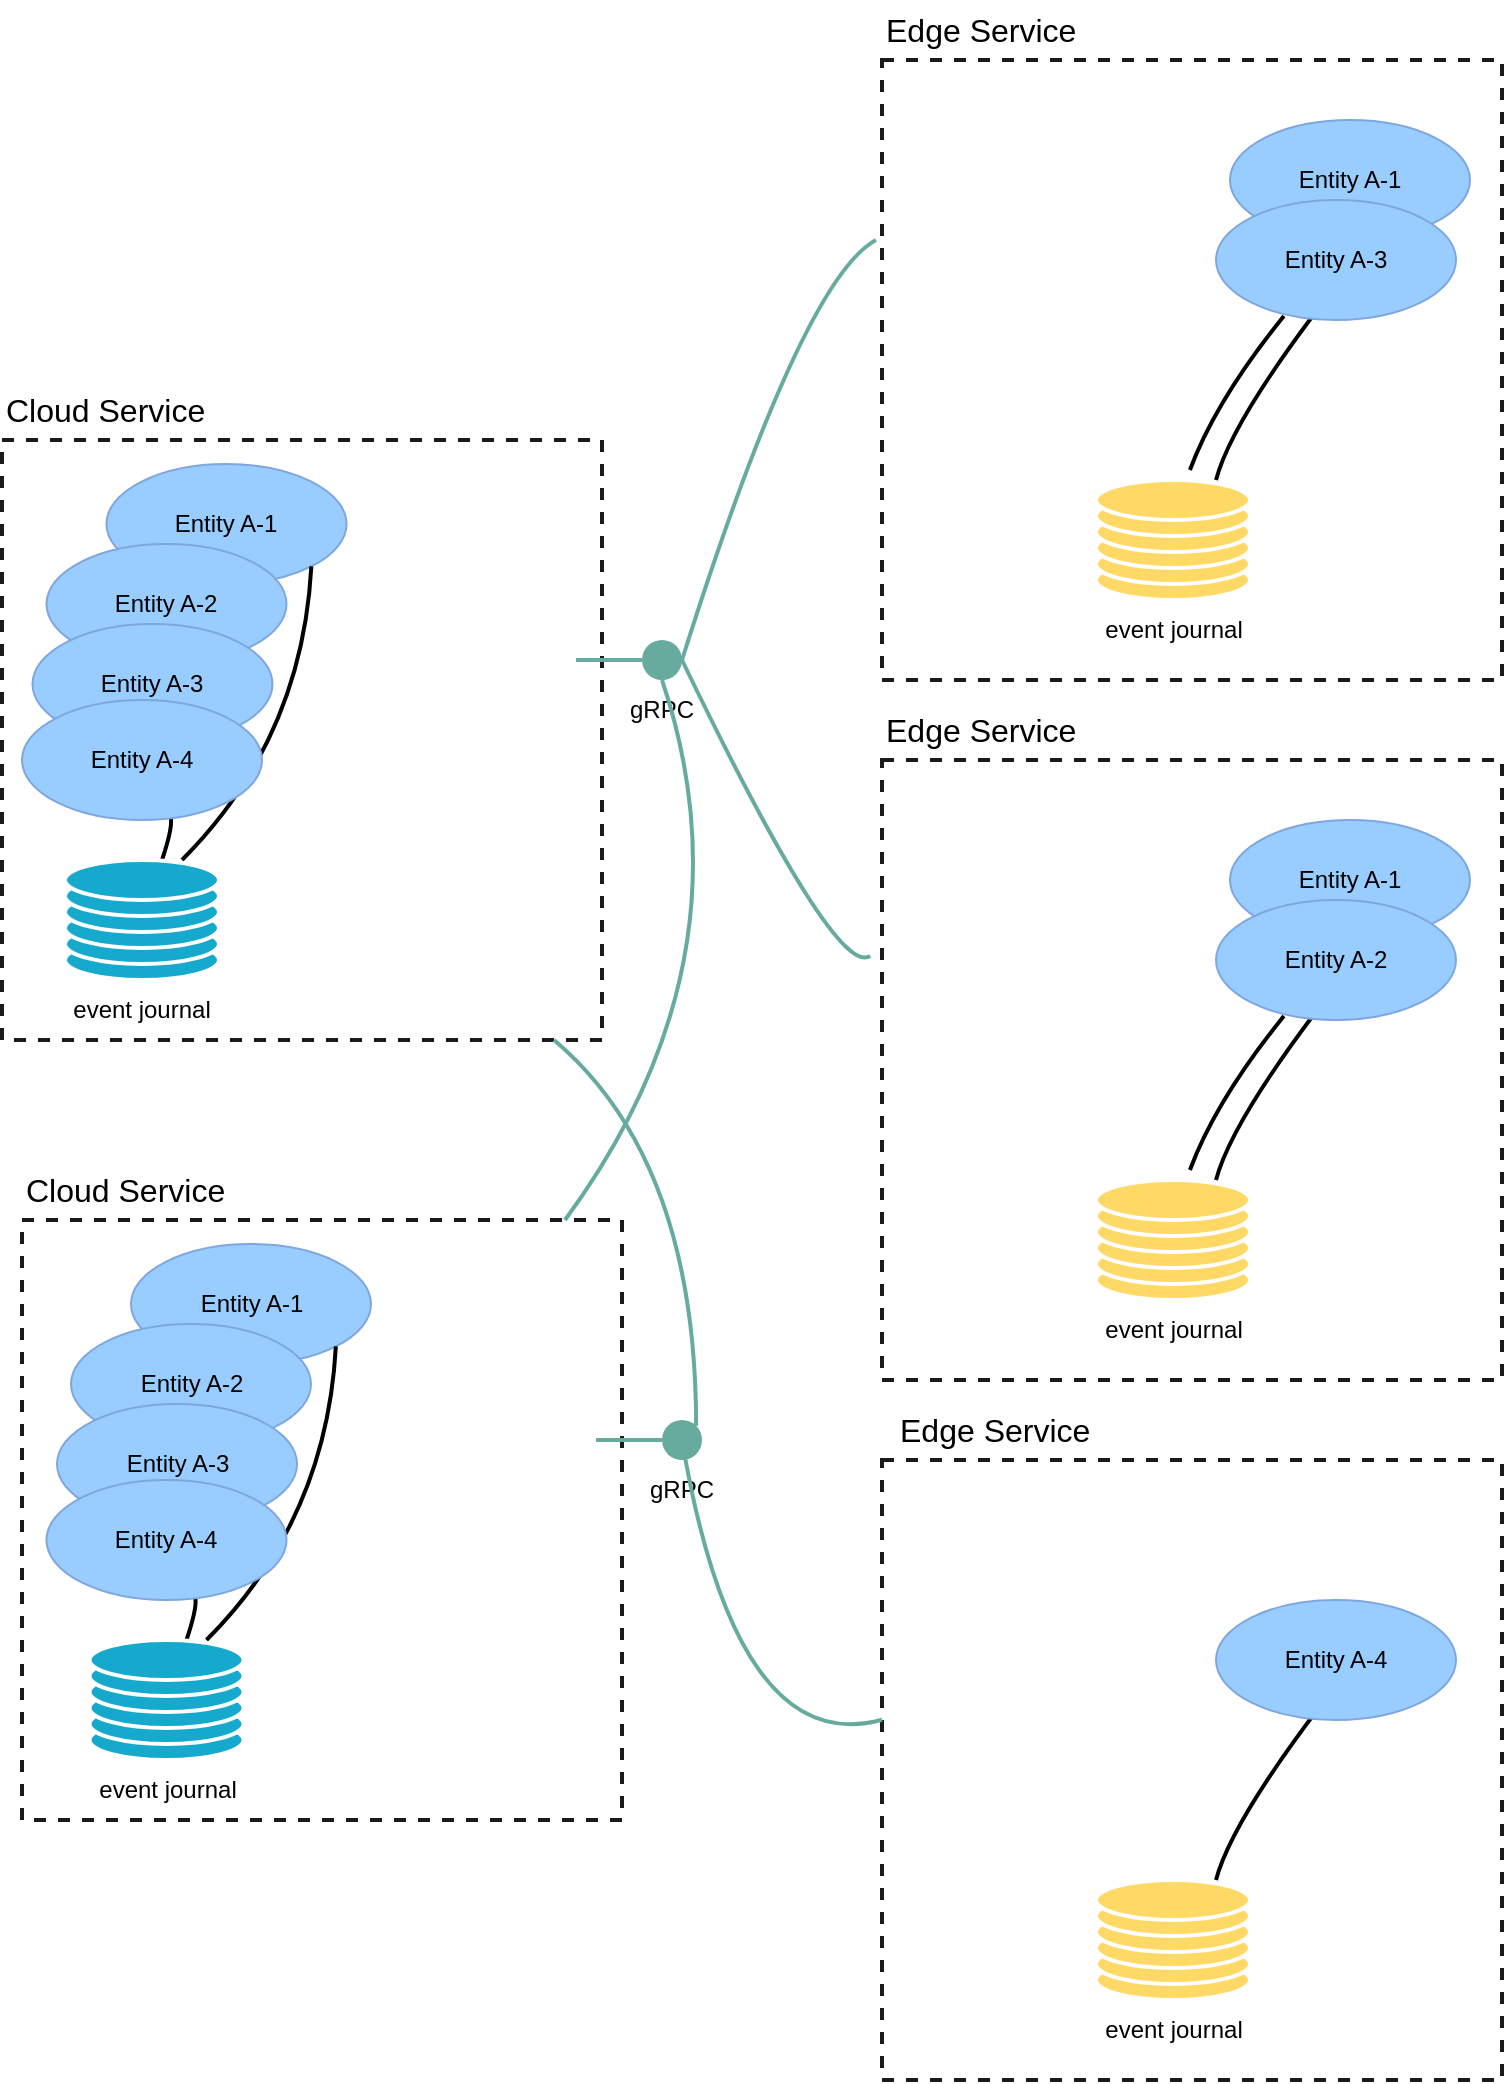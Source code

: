 <mxfile version="22.1.5" type="device">
  <diagram name="Page-1" id="AsP60JgBl1jaJY_T1ypP">
    <mxGraphModel dx="2023" dy="1417" grid="1" gridSize="10" guides="1" tooltips="1" connect="1" arrows="1" fold="1" page="1" pageScale="1" pageWidth="827" pageHeight="1169" math="0" shadow="0">
      <root>
        <mxCell id="0" />
        <mxCell id="1" parent="0" />
        <mxCell id="DaUAQk77W2UglqPzfx4F-63" value="Entity A-1" style="ellipse;whiteSpace=wrap;html=1;fillColor=#99CCFF;strokeColor=#7EA6E0;fontColor=#000000;" vertex="1" parent="1">
          <mxGeometry x="70" y="260" width="120" height="60" as="geometry" />
        </mxCell>
        <mxCell id="lgUJ_rjVDbTUjNWEhDuI-1" value="" style="whiteSpace=wrap;html=1;aspect=fixed;fillColor=#FFFFFF;strokeColor=#1A1A1A;dashed=1;strokeWidth=2;" parent="1" vertex="1">
          <mxGeometry x="453" y="50" width="310" height="310" as="geometry" />
        </mxCell>
        <mxCell id="lgUJ_rjVDbTUjNWEhDuI-2" value="" style="whiteSpace=wrap;html=1;aspect=fixed;fillColor=#FFFFFF;strokeColor=#1A1A1A;dashed=1;strokeWidth=2;" parent="1" vertex="1">
          <mxGeometry x="13" y="240" width="300" height="300" as="geometry" />
        </mxCell>
        <mxCell id="lgUJ_rjVDbTUjNWEhDuI-4" value="Entity A-1" style="ellipse;whiteSpace=wrap;html=1;fillColor=#99CCFF;strokeColor=#7EA6E0;fontColor=#000000;" parent="1" vertex="1">
          <mxGeometry x="65.25" y="252" width="120" height="60" as="geometry" />
        </mxCell>
        <mxCell id="lgUJ_rjVDbTUjNWEhDuI-5" value="Entity A-2" style="ellipse;whiteSpace=wrap;html=1;fillColor=#99CCFF;strokeColor=#7EA6E0;fontColor=#000000;" parent="1" vertex="1">
          <mxGeometry x="35.25" y="292" width="120" height="60" as="geometry" />
        </mxCell>
        <mxCell id="lgUJ_rjVDbTUjNWEhDuI-6" value="" style="endArrow=none;html=1;exitX=0.567;exitY=0.983;exitDx=0;exitDy=0;exitPerimeter=0;entryX=0.5;entryY=0;entryDx=0;entryDy=0;entryPerimeter=0;strokeWidth=2;endFill=0;jumpStyle=none;strokeColor=default;curved=1;" parent="1" source="DaUAQk77W2UglqPzfx4F-64" edge="1">
          <mxGeometry width="50" height="50" relative="1" as="geometry">
            <mxPoint x="333" y="560" as="sourcePoint" />
            <mxPoint x="93" y="450" as="targetPoint" />
            <Array as="points">
              <mxPoint x="103" y="420" />
            </Array>
          </mxGeometry>
        </mxCell>
        <mxCell id="lgUJ_rjVDbTUjNWEhDuI-7" value="" style="endArrow=none;html=1;exitX=1;exitY=1;exitDx=0;exitDy=0;strokeWidth=2;endFill=0;curved=1;" parent="1" source="lgUJ_rjVDbTUjNWEhDuI-4" edge="1">
          <mxGeometry width="50" height="50" relative="1" as="geometry">
            <mxPoint x="101" y="389" as="sourcePoint" />
            <mxPoint x="103" y="450" as="targetPoint" />
            <Array as="points">
              <mxPoint x="163" y="390" />
            </Array>
          </mxGeometry>
        </mxCell>
        <mxCell id="lgUJ_rjVDbTUjNWEhDuI-11" value="" style="endArrow=none;html=1;rounded=0;strokeWidth=2;endFill=0;entryX=0;entryY=0.5;entryDx=0;entryDy=0;exitX=1;exitY=0.5;exitDx=0;exitDy=0;fillColor=#f0a30a;strokeColor=#67AB9F;" parent="1" target="lgUJ_rjVDbTUjNWEhDuI-12" edge="1">
          <mxGeometry width="50" height="50" relative="1" as="geometry">
            <mxPoint x="300" y="350" as="sourcePoint" />
            <mxPoint x="333" y="299.51" as="targetPoint" />
          </mxGeometry>
        </mxCell>
        <mxCell id="lgUJ_rjVDbTUjNWEhDuI-12" value="" style="ellipse;whiteSpace=wrap;html=1;aspect=fixed;fillColor=#67AB9F;strokeColor=none;" parent="1" vertex="1">
          <mxGeometry x="333" y="340" width="20" height="20" as="geometry" />
        </mxCell>
        <mxCell id="lgUJ_rjVDbTUjNWEhDuI-13" value="gRPC" style="text;html=1;strokeColor=none;fillColor=none;align=center;verticalAlign=middle;whiteSpace=wrap;rounded=0;" parent="1" vertex="1">
          <mxGeometry x="313" y="360" width="60" height="30" as="geometry" />
        </mxCell>
        <mxCell id="lgUJ_rjVDbTUjNWEhDuI-14" value="" style="endArrow=none;html=1;exitX=1;exitY=0.5;exitDx=0;exitDy=0;strokeWidth=2;curved=1;strokeColor=#67AB9F;fillColor=#f0a30a;" parent="1" source="lgUJ_rjVDbTUjNWEhDuI-12" edge="1">
          <mxGeometry width="50" height="50" relative="1" as="geometry">
            <mxPoint x="393" y="840" as="sourcePoint" />
            <mxPoint x="450" y="140" as="targetPoint" />
            <Array as="points">
              <mxPoint x="413" y="160" />
            </Array>
          </mxGeometry>
        </mxCell>
        <mxCell id="lgUJ_rjVDbTUjNWEhDuI-15" value="Entity A-3" style="ellipse;whiteSpace=wrap;html=1;fillColor=#99CCFF;strokeColor=#7EA6E0;fontColor=#000000;" parent="1" vertex="1">
          <mxGeometry x="28.25" y="332" width="120" height="60" as="geometry" />
        </mxCell>
        <mxCell id="lgUJ_rjVDbTUjNWEhDuI-17" value="Cloud Service" style="text;html=1;strokeColor=none;fillColor=none;align=left;verticalAlign=middle;whiteSpace=wrap;rounded=0;fontSize=16;" parent="1" vertex="1">
          <mxGeometry x="13" y="210" width="140" height="30" as="geometry" />
        </mxCell>
        <mxCell id="lgUJ_rjVDbTUjNWEhDuI-18" value="Edge Service" style="text;html=1;strokeColor=none;fillColor=none;align=left;verticalAlign=middle;whiteSpace=wrap;rounded=0;fontSize=16;" parent="1" vertex="1">
          <mxGeometry x="453" y="20" width="140" height="30" as="geometry" />
        </mxCell>
        <mxCell id="lgUJ_rjVDbTUjNWEhDuI-19" value="" style="group" parent="1" vertex="1" connectable="0">
          <mxGeometry x="44.5" y="450" width="77" height="60" as="geometry" />
        </mxCell>
        <mxCell id="lgUJ_rjVDbTUjNWEhDuI-20" value="" style="ellipse;whiteSpace=wrap;html=1;fillColor=#15a9ce;strokeColor=#FFFFFF;strokeWidth=2;" parent="lgUJ_rjVDbTUjNWEhDuI-19" vertex="1">
          <mxGeometry y="40" width="77" height="20" as="geometry" />
        </mxCell>
        <mxCell id="lgUJ_rjVDbTUjNWEhDuI-21" value="" style="ellipse;whiteSpace=wrap;html=1;fillColor=#15a9ce;strokeColor=#FFFFFF;strokeWidth=2;" parent="lgUJ_rjVDbTUjNWEhDuI-19" vertex="1">
          <mxGeometry y="32" width="77" height="20" as="geometry" />
        </mxCell>
        <mxCell id="lgUJ_rjVDbTUjNWEhDuI-22" value="" style="ellipse;whiteSpace=wrap;html=1;fillColor=#15a9ce;strokeColor=#FFFFFF;strokeWidth=2;" parent="lgUJ_rjVDbTUjNWEhDuI-19" vertex="1">
          <mxGeometry y="24" width="77" height="20" as="geometry" />
        </mxCell>
        <mxCell id="lgUJ_rjVDbTUjNWEhDuI-23" value="" style="ellipse;whiteSpace=wrap;html=1;fillColor=#15a9ce;strokeColor=#FFFFFF;strokeWidth=2;" parent="lgUJ_rjVDbTUjNWEhDuI-19" vertex="1">
          <mxGeometry y="16" width="77" height="20" as="geometry" />
        </mxCell>
        <mxCell id="lgUJ_rjVDbTUjNWEhDuI-24" value="" style="ellipse;whiteSpace=wrap;html=1;fillColor=#15a9ce;strokeColor=#FFFFFF;strokeWidth=2;" parent="lgUJ_rjVDbTUjNWEhDuI-19" vertex="1">
          <mxGeometry y="8" width="77" height="20" as="geometry" />
        </mxCell>
        <mxCell id="lgUJ_rjVDbTUjNWEhDuI-25" value="" style="ellipse;whiteSpace=wrap;html=1;fillColor=#15a9ce;strokeColor=#FFFFFF;strokeWidth=2;" parent="lgUJ_rjVDbTUjNWEhDuI-19" vertex="1">
          <mxGeometry width="77" height="20" as="geometry" />
        </mxCell>
        <mxCell id="lgUJ_rjVDbTUjNWEhDuI-26" value="event journal" style="text;html=1;strokeColor=none;fillColor=none;align=center;verticalAlign=middle;whiteSpace=wrap;rounded=0;" parent="1" vertex="1">
          <mxGeometry x="35.25" y="510" width="95.5" height="30" as="geometry" />
        </mxCell>
        <mxCell id="lgUJ_rjVDbTUjNWEhDuI-27" value="event journal" style="text;html=1;strokeColor=none;fillColor=none;align=center;verticalAlign=middle;whiteSpace=wrap;rounded=0;" parent="1" vertex="1">
          <mxGeometry x="550.75" y="320" width="95.5" height="30" as="geometry" />
        </mxCell>
        <mxCell id="lgUJ_rjVDbTUjNWEhDuI-28" value="" style="group" parent="1" vertex="1" connectable="0">
          <mxGeometry x="560" y="260" width="77" height="60" as="geometry" />
        </mxCell>
        <mxCell id="lgUJ_rjVDbTUjNWEhDuI-29" value="" style="ellipse;whiteSpace=wrap;html=1;fillColor=#FFD966;strokeColor=#FFFFFF;strokeWidth=2;" parent="lgUJ_rjVDbTUjNWEhDuI-28" vertex="1">
          <mxGeometry y="40" width="77" height="20" as="geometry" />
        </mxCell>
        <mxCell id="lgUJ_rjVDbTUjNWEhDuI-30" value="" style="ellipse;whiteSpace=wrap;html=1;fillColor=#FFD966;strokeColor=#FFFFFF;strokeWidth=2;" parent="lgUJ_rjVDbTUjNWEhDuI-28" vertex="1">
          <mxGeometry y="32" width="77" height="20" as="geometry" />
        </mxCell>
        <mxCell id="lgUJ_rjVDbTUjNWEhDuI-31" value="" style="ellipse;whiteSpace=wrap;html=1;fillColor=#FFD966;strokeColor=#FFFFFF;strokeWidth=2;" parent="lgUJ_rjVDbTUjNWEhDuI-28" vertex="1">
          <mxGeometry y="24" width="77" height="20" as="geometry" />
        </mxCell>
        <mxCell id="lgUJ_rjVDbTUjNWEhDuI-32" value="" style="ellipse;whiteSpace=wrap;html=1;fillColor=#FFD966;strokeColor=#FFFFFF;strokeWidth=2;container=0;" parent="lgUJ_rjVDbTUjNWEhDuI-28" vertex="1">
          <mxGeometry y="16" width="77" height="20" as="geometry" />
        </mxCell>
        <mxCell id="lgUJ_rjVDbTUjNWEhDuI-33" value="" style="ellipse;whiteSpace=wrap;html=1;fillColor=#FFD966;strokeColor=#FFFFFF;strokeWidth=2;" parent="lgUJ_rjVDbTUjNWEhDuI-28" vertex="1">
          <mxGeometry y="8" width="77" height="20" as="geometry" />
        </mxCell>
        <mxCell id="lgUJ_rjVDbTUjNWEhDuI-34" value="" style="ellipse;whiteSpace=wrap;html=1;fillColor=#FFD966;strokeColor=#FFFFFF;strokeWidth=2;" parent="lgUJ_rjVDbTUjNWEhDuI-28" vertex="1">
          <mxGeometry width="77" height="20" as="geometry" />
        </mxCell>
        <mxCell id="lgUJ_rjVDbTUjNWEhDuI-42" value="" style="endArrow=none;html=1;exitX=0.408;exitY=0.967;exitDx=0;exitDy=0;strokeWidth=2;endFill=0;curved=1;strokeColor=default;exitPerimeter=0;entryX=0.61;entryY=-0.25;entryDx=0;entryDy=0;entryPerimeter=0;" parent="1" target="lgUJ_rjVDbTUjNWEhDuI-34" edge="1">
          <mxGeometry width="50" height="50" relative="1" as="geometry">
            <mxPoint x="653.96" y="178.02" as="sourcePoint" />
            <mxPoint x="600" y="280" as="targetPoint" />
            <Array as="points">
              <mxPoint x="620" y="220" />
            </Array>
          </mxGeometry>
        </mxCell>
        <mxCell id="lgUJ_rjVDbTUjNWEhDuI-43" value="" style="endArrow=none;html=1;exitX=1;exitY=0;exitDx=0;exitDy=0;strokeWidth=2;endFill=0;curved=1;strokeColor=default;" parent="1" edge="1">
          <mxGeometry width="50" height="50" relative="1" as="geometry">
            <mxPoint x="707.426" y="128.787" as="sourcePoint" />
            <mxPoint x="620" y="260" as="targetPoint" />
            <Array as="points">
              <mxPoint x="630" y="222" />
            </Array>
          </mxGeometry>
        </mxCell>
        <mxCell id="lgUJ_rjVDbTUjNWEhDuI-44" value="Entity A-1" style="ellipse;whiteSpace=wrap;html=1;fillColor=#99CCFF;strokeColor=#7EA6E0;fontColor=#000000;" parent="1" vertex="1">
          <mxGeometry x="627" y="80" width="120" height="60" as="geometry" />
        </mxCell>
        <mxCell id="lgUJ_rjVDbTUjNWEhDuI-45" value="Entity A-3" style="ellipse;whiteSpace=wrap;html=1;fillColor=#99CCFF;strokeColor=#7EA6E0;fontColor=#000000;" parent="1" vertex="1">
          <mxGeometry x="620" y="120" width="120" height="60" as="geometry" />
        </mxCell>
        <mxCell id="lgUJ_rjVDbTUjNWEhDuI-47" value="" style="whiteSpace=wrap;html=1;aspect=fixed;fillColor=#FFFFFF;strokeColor=#1A1A1A;dashed=1;strokeWidth=2;" parent="1" vertex="1">
          <mxGeometry x="453" y="400" width="310" height="310" as="geometry" />
        </mxCell>
        <mxCell id="lgUJ_rjVDbTUjNWEhDuI-49" value="Edge Service" style="text;html=1;strokeColor=none;fillColor=none;align=left;verticalAlign=middle;whiteSpace=wrap;rounded=0;fontSize=16;" parent="1" vertex="1">
          <mxGeometry x="453" y="370" width="140" height="30" as="geometry" />
        </mxCell>
        <mxCell id="lgUJ_rjVDbTUjNWEhDuI-50" value="event journal" style="text;html=1;strokeColor=none;fillColor=none;align=center;verticalAlign=middle;whiteSpace=wrap;rounded=0;" parent="1" vertex="1">
          <mxGeometry x="550.75" y="670" width="95.5" height="30" as="geometry" />
        </mxCell>
        <mxCell id="lgUJ_rjVDbTUjNWEhDuI-51" value="" style="group" parent="1" vertex="1" connectable="0">
          <mxGeometry x="560" y="610" width="77" height="60" as="geometry" />
        </mxCell>
        <mxCell id="lgUJ_rjVDbTUjNWEhDuI-52" value="" style="ellipse;whiteSpace=wrap;html=1;fillColor=#FFD966;strokeColor=#FFFFFF;strokeWidth=2;" parent="lgUJ_rjVDbTUjNWEhDuI-51" vertex="1">
          <mxGeometry y="40" width="77" height="20" as="geometry" />
        </mxCell>
        <mxCell id="lgUJ_rjVDbTUjNWEhDuI-53" value="" style="ellipse;whiteSpace=wrap;html=1;fillColor=#FFD966;strokeColor=#FFFFFF;strokeWidth=2;" parent="lgUJ_rjVDbTUjNWEhDuI-51" vertex="1">
          <mxGeometry y="32" width="77" height="20" as="geometry" />
        </mxCell>
        <mxCell id="lgUJ_rjVDbTUjNWEhDuI-54" value="" style="ellipse;whiteSpace=wrap;html=1;fillColor=#FFD966;strokeColor=#FFFFFF;strokeWidth=2;" parent="lgUJ_rjVDbTUjNWEhDuI-51" vertex="1">
          <mxGeometry y="24" width="77" height="20" as="geometry" />
        </mxCell>
        <mxCell id="lgUJ_rjVDbTUjNWEhDuI-55" value="" style="ellipse;whiteSpace=wrap;html=1;fillColor=#FFD966;strokeColor=#FFFFFF;strokeWidth=2;container=0;" parent="lgUJ_rjVDbTUjNWEhDuI-51" vertex="1">
          <mxGeometry y="16" width="77" height="20" as="geometry" />
        </mxCell>
        <mxCell id="lgUJ_rjVDbTUjNWEhDuI-56" value="" style="ellipse;whiteSpace=wrap;html=1;fillColor=#FFD966;strokeColor=#FFFFFF;strokeWidth=2;" parent="lgUJ_rjVDbTUjNWEhDuI-51" vertex="1">
          <mxGeometry y="8" width="77" height="20" as="geometry" />
        </mxCell>
        <mxCell id="lgUJ_rjVDbTUjNWEhDuI-57" value="" style="ellipse;whiteSpace=wrap;html=1;fillColor=#FFD966;strokeColor=#FFFFFF;strokeWidth=2;" parent="lgUJ_rjVDbTUjNWEhDuI-51" vertex="1">
          <mxGeometry width="77" height="20" as="geometry" />
        </mxCell>
        <mxCell id="lgUJ_rjVDbTUjNWEhDuI-60" value="" style="endArrow=none;html=1;exitX=0.408;exitY=0.967;exitDx=0;exitDy=0;strokeWidth=2;endFill=0;curved=1;strokeColor=default;exitPerimeter=0;entryX=0.61;entryY=-0.25;entryDx=0;entryDy=0;entryPerimeter=0;" parent="1" target="lgUJ_rjVDbTUjNWEhDuI-57" edge="1">
          <mxGeometry width="50" height="50" relative="1" as="geometry">
            <mxPoint x="653.96" y="528.02" as="sourcePoint" />
            <mxPoint x="600" y="630" as="targetPoint" />
            <Array as="points">
              <mxPoint x="620" y="570" />
            </Array>
          </mxGeometry>
        </mxCell>
        <mxCell id="lgUJ_rjVDbTUjNWEhDuI-61" value="" style="endArrow=none;html=1;exitX=1;exitY=0;exitDx=0;exitDy=0;strokeWidth=2;endFill=0;curved=1;strokeColor=default;" parent="1" edge="1">
          <mxGeometry width="50" height="50" relative="1" as="geometry">
            <mxPoint x="707.426" y="478.787" as="sourcePoint" />
            <mxPoint x="620" y="610" as="targetPoint" />
            <Array as="points">
              <mxPoint x="630" y="572" />
            </Array>
          </mxGeometry>
        </mxCell>
        <mxCell id="lgUJ_rjVDbTUjNWEhDuI-62" value="Entity A-1" style="ellipse;whiteSpace=wrap;html=1;fillColor=#99CCFF;strokeColor=#7EA6E0;fontColor=#000000;" parent="1" vertex="1">
          <mxGeometry x="627" y="430" width="120" height="60" as="geometry" />
        </mxCell>
        <mxCell id="lgUJ_rjVDbTUjNWEhDuI-63" value="Entity A-2" style="ellipse;whiteSpace=wrap;html=1;fillColor=#99CCFF;strokeColor=#7EA6E0;fontColor=#000000;" parent="1" vertex="1">
          <mxGeometry x="620" y="470" width="120" height="60" as="geometry" />
        </mxCell>
        <mxCell id="lgUJ_rjVDbTUjNWEhDuI-65" value="" style="endArrow=none;html=1;entryX=-0.019;entryY=0.316;entryDx=0;entryDy=0;exitX=1;exitY=0.5;exitDx=0;exitDy=0;strokeWidth=2;curved=1;strokeColor=#67AB9F;fillColor=#f0a30a;entryPerimeter=0;" parent="1" source="lgUJ_rjVDbTUjNWEhDuI-12" target="lgUJ_rjVDbTUjNWEhDuI-47" edge="1">
          <mxGeometry width="50" height="50" relative="1" as="geometry">
            <mxPoint x="360" y="457" as="sourcePoint" />
            <mxPoint x="487" y="505" as="targetPoint" />
            <Array as="points">
              <mxPoint x="430" y="510" />
            </Array>
          </mxGeometry>
        </mxCell>
        <mxCell id="DaUAQk77W2UglqPzfx4F-1" value="" style="whiteSpace=wrap;html=1;aspect=fixed;fillColor=#FFFFFF;strokeColor=#1A1A1A;dashed=1;strokeWidth=2;" vertex="1" parent="1">
          <mxGeometry x="453" y="750" width="310" height="310" as="geometry" />
        </mxCell>
        <mxCell id="DaUAQk77W2UglqPzfx4F-2" value="Edge Service" style="text;html=1;strokeColor=none;fillColor=none;align=left;verticalAlign=middle;whiteSpace=wrap;rounded=0;fontSize=16;" vertex="1" parent="1">
          <mxGeometry x="460" y="720" width="140" height="30" as="geometry" />
        </mxCell>
        <mxCell id="DaUAQk77W2UglqPzfx4F-3" value="event journal" style="text;html=1;strokeColor=none;fillColor=none;align=center;verticalAlign=middle;whiteSpace=wrap;rounded=0;" vertex="1" parent="1">
          <mxGeometry x="550.75" y="1020" width="95.5" height="30" as="geometry" />
        </mxCell>
        <mxCell id="DaUAQk77W2UglqPzfx4F-4" value="" style="group" vertex="1" connectable="0" parent="1">
          <mxGeometry x="560" y="960" width="77" height="60" as="geometry" />
        </mxCell>
        <mxCell id="DaUAQk77W2UglqPzfx4F-5" value="" style="ellipse;whiteSpace=wrap;html=1;fillColor=#FFD966;strokeColor=#FFFFFF;strokeWidth=2;" vertex="1" parent="DaUAQk77W2UglqPzfx4F-4">
          <mxGeometry y="40" width="77" height="20" as="geometry" />
        </mxCell>
        <mxCell id="DaUAQk77W2UglqPzfx4F-6" value="" style="ellipse;whiteSpace=wrap;html=1;fillColor=#FFD966;strokeColor=#FFFFFF;strokeWidth=2;" vertex="1" parent="DaUAQk77W2UglqPzfx4F-4">
          <mxGeometry y="32" width="77" height="20" as="geometry" />
        </mxCell>
        <mxCell id="DaUAQk77W2UglqPzfx4F-7" value="" style="ellipse;whiteSpace=wrap;html=1;fillColor=#FFD966;strokeColor=#FFFFFF;strokeWidth=2;" vertex="1" parent="DaUAQk77W2UglqPzfx4F-4">
          <mxGeometry y="24" width="77" height="20" as="geometry" />
        </mxCell>
        <mxCell id="DaUAQk77W2UglqPzfx4F-8" value="" style="ellipse;whiteSpace=wrap;html=1;fillColor=#FFD966;strokeColor=#FFFFFF;strokeWidth=2;container=0;" vertex="1" parent="DaUAQk77W2UglqPzfx4F-4">
          <mxGeometry y="16" width="77" height="20" as="geometry" />
        </mxCell>
        <mxCell id="DaUAQk77W2UglqPzfx4F-9" value="" style="ellipse;whiteSpace=wrap;html=1;fillColor=#FFD966;strokeColor=#FFFFFF;strokeWidth=2;" vertex="1" parent="DaUAQk77W2UglqPzfx4F-4">
          <mxGeometry y="8" width="77" height="20" as="geometry" />
        </mxCell>
        <mxCell id="DaUAQk77W2UglqPzfx4F-10" value="" style="ellipse;whiteSpace=wrap;html=1;fillColor=#FFD966;strokeColor=#FFFFFF;strokeWidth=2;" vertex="1" parent="DaUAQk77W2UglqPzfx4F-4">
          <mxGeometry width="77" height="20" as="geometry" />
        </mxCell>
        <mxCell id="DaUAQk77W2UglqPzfx4F-13" value="" style="endArrow=none;html=1;exitX=1;exitY=0;exitDx=0;exitDy=0;strokeWidth=2;endFill=0;curved=1;strokeColor=default;" edge="1" parent="1">
          <mxGeometry width="50" height="50" relative="1" as="geometry">
            <mxPoint x="707.426" y="828.787" as="sourcePoint" />
            <mxPoint x="620" y="960" as="targetPoint" />
            <Array as="points">
              <mxPoint x="630" y="922" />
            </Array>
          </mxGeometry>
        </mxCell>
        <mxCell id="DaUAQk77W2UglqPzfx4F-15" value="Entity A-4" style="ellipse;whiteSpace=wrap;html=1;fillColor=#99CCFF;strokeColor=#7EA6E0;fontColor=#000000;" vertex="1" parent="1">
          <mxGeometry x="620" y="820" width="120" height="60" as="geometry" />
        </mxCell>
        <mxCell id="DaUAQk77W2UglqPzfx4F-38" value="" style="whiteSpace=wrap;html=1;aspect=fixed;fillColor=#FFFFFF;strokeColor=#1A1A1A;dashed=1;strokeWidth=2;" vertex="1" parent="1">
          <mxGeometry x="23" y="630" width="300" height="300" as="geometry" />
        </mxCell>
        <mxCell id="DaUAQk77W2UglqPzfx4F-43" value="" style="endArrow=none;html=1;rounded=0;strokeWidth=2;endFill=0;entryX=0;entryY=0.5;entryDx=0;entryDy=0;exitX=1;exitY=0.5;exitDx=0;exitDy=0;fillColor=#f0a30a;strokeColor=#67AB9F;" edge="1" parent="1" target="DaUAQk77W2UglqPzfx4F-44">
          <mxGeometry width="50" height="50" relative="1" as="geometry">
            <mxPoint x="310" y="740" as="sourcePoint" />
            <mxPoint x="343" y="689.51" as="targetPoint" />
          </mxGeometry>
        </mxCell>
        <mxCell id="DaUAQk77W2UglqPzfx4F-44" value="" style="ellipse;whiteSpace=wrap;html=1;aspect=fixed;fillColor=#67AB9F;strokeColor=none;" vertex="1" parent="1">
          <mxGeometry x="343" y="730" width="20" height="20" as="geometry" />
        </mxCell>
        <mxCell id="DaUAQk77W2UglqPzfx4F-45" value="gRPC" style="text;html=1;strokeColor=none;fillColor=none;align=center;verticalAlign=middle;whiteSpace=wrap;rounded=0;" vertex="1" parent="1">
          <mxGeometry x="323" y="750" width="60" height="30" as="geometry" />
        </mxCell>
        <mxCell id="DaUAQk77W2UglqPzfx4F-47" value="Cloud Service" style="text;html=1;strokeColor=none;fillColor=none;align=left;verticalAlign=middle;whiteSpace=wrap;rounded=0;fontSize=16;" vertex="1" parent="1">
          <mxGeometry x="23" y="600" width="140" height="30" as="geometry" />
        </mxCell>
        <mxCell id="DaUAQk77W2UglqPzfx4F-60" value="" style="endArrow=none;html=1;exitX=1;exitY=0.5;exitDx=0;exitDy=0;strokeWidth=2;curved=1;strokeColor=#67AB9F;fillColor=#f0a30a;entryX=0;entryY=0.419;entryDx=0;entryDy=0;entryPerimeter=0;" edge="1" parent="1" target="DaUAQk77W2UglqPzfx4F-1">
          <mxGeometry width="50" height="50" relative="1" as="geometry">
            <mxPoint x="353" y="740" as="sourcePoint" />
            <mxPoint x="340" y="1030" as="targetPoint" />
            <Array as="points">
              <mxPoint x="380" y="900" />
            </Array>
          </mxGeometry>
        </mxCell>
        <mxCell id="DaUAQk77W2UglqPzfx4F-61" value="" style="endArrow=none;html=1;exitX=1;exitY=0.5;exitDx=0;exitDy=0;strokeWidth=2;curved=1;strokeColor=#67AB9F;fillColor=#f0a30a;entryX=0.5;entryY=0;entryDx=0;entryDy=0;" edge="1" parent="1" target="lgUJ_rjVDbTUjNWEhDuI-13">
          <mxGeometry width="50" height="50" relative="1" as="geometry">
            <mxPoint x="294.5" y="630" as="sourcePoint" />
            <mxPoint x="391.5" y="420" as="targetPoint" />
            <Array as="points">
              <mxPoint x="390" y="500" />
            </Array>
          </mxGeometry>
        </mxCell>
        <mxCell id="DaUAQk77W2UglqPzfx4F-62" value="" style="endArrow=none;html=1;exitX=0.92;exitY=1;exitDx=0;exitDy=0;strokeWidth=2;curved=1;strokeColor=#67AB9F;fillColor=#f0a30a;exitPerimeter=0;entryX=1;entryY=0;entryDx=0;entryDy=0;" edge="1" parent="1" source="lgUJ_rjVDbTUjNWEhDuI-2" target="DaUAQk77W2UglqPzfx4F-44">
          <mxGeometry width="50" height="50" relative="1" as="geometry">
            <mxPoint x="304.5" y="640" as="sourcePoint" />
            <mxPoint x="360" y="720" as="targetPoint" />
            <Array as="points">
              <mxPoint x="360" y="600" />
            </Array>
          </mxGeometry>
        </mxCell>
        <mxCell id="DaUAQk77W2UglqPzfx4F-64" value="Entity A-4" style="ellipse;whiteSpace=wrap;html=1;fillColor=#99CCFF;strokeColor=#7EA6E0;fontColor=#000000;" vertex="1" parent="1">
          <mxGeometry x="23" y="370" width="120" height="60" as="geometry" />
        </mxCell>
        <mxCell id="DaUAQk77W2UglqPzfx4F-67" value="Entity A-1" style="ellipse;whiteSpace=wrap;html=1;fillColor=#99CCFF;strokeColor=#7EA6E0;fontColor=#000000;" vertex="1" parent="1">
          <mxGeometry x="77.5" y="642" width="120" height="60" as="geometry" />
        </mxCell>
        <mxCell id="DaUAQk77W2UglqPzfx4F-68" value="Entity A-2" style="ellipse;whiteSpace=wrap;html=1;fillColor=#99CCFF;strokeColor=#7EA6E0;fontColor=#000000;" vertex="1" parent="1">
          <mxGeometry x="47.5" y="682" width="120" height="60" as="geometry" />
        </mxCell>
        <mxCell id="DaUAQk77W2UglqPzfx4F-69" value="" style="endArrow=none;html=1;exitX=0.567;exitY=0.983;exitDx=0;exitDy=0;exitPerimeter=0;entryX=0.5;entryY=0;entryDx=0;entryDy=0;entryPerimeter=0;strokeWidth=2;endFill=0;jumpStyle=none;strokeColor=default;curved=1;" edge="1" parent="1" source="DaUAQk77W2UglqPzfx4F-80">
          <mxGeometry width="50" height="50" relative="1" as="geometry">
            <mxPoint x="345.25" y="950" as="sourcePoint" />
            <mxPoint x="105.25" y="840" as="targetPoint" />
            <Array as="points">
              <mxPoint x="115.25" y="810" />
            </Array>
          </mxGeometry>
        </mxCell>
        <mxCell id="DaUAQk77W2UglqPzfx4F-70" value="" style="endArrow=none;html=1;exitX=1;exitY=1;exitDx=0;exitDy=0;strokeWidth=2;endFill=0;curved=1;" edge="1" parent="1" source="DaUAQk77W2UglqPzfx4F-67">
          <mxGeometry width="50" height="50" relative="1" as="geometry">
            <mxPoint x="113.25" y="779" as="sourcePoint" />
            <mxPoint x="115.25" y="840" as="targetPoint" />
            <Array as="points">
              <mxPoint x="175.25" y="780" />
            </Array>
          </mxGeometry>
        </mxCell>
        <mxCell id="DaUAQk77W2UglqPzfx4F-71" value="Entity A-3" style="ellipse;whiteSpace=wrap;html=1;fillColor=#99CCFF;strokeColor=#7EA6E0;fontColor=#000000;" vertex="1" parent="1">
          <mxGeometry x="40.5" y="722" width="120" height="60" as="geometry" />
        </mxCell>
        <mxCell id="DaUAQk77W2UglqPzfx4F-72" value="" style="group" vertex="1" connectable="0" parent="1">
          <mxGeometry x="56.75" y="840" width="77" height="60" as="geometry" />
        </mxCell>
        <mxCell id="DaUAQk77W2UglqPzfx4F-73" value="" style="ellipse;whiteSpace=wrap;html=1;fillColor=#15a9ce;strokeColor=#FFFFFF;strokeWidth=2;" vertex="1" parent="DaUAQk77W2UglqPzfx4F-72">
          <mxGeometry y="40" width="77" height="20" as="geometry" />
        </mxCell>
        <mxCell id="DaUAQk77W2UglqPzfx4F-74" value="" style="ellipse;whiteSpace=wrap;html=1;fillColor=#15a9ce;strokeColor=#FFFFFF;strokeWidth=2;" vertex="1" parent="DaUAQk77W2UglqPzfx4F-72">
          <mxGeometry y="32" width="77" height="20" as="geometry" />
        </mxCell>
        <mxCell id="DaUAQk77W2UglqPzfx4F-75" value="" style="ellipse;whiteSpace=wrap;html=1;fillColor=#15a9ce;strokeColor=#FFFFFF;strokeWidth=2;" vertex="1" parent="DaUAQk77W2UglqPzfx4F-72">
          <mxGeometry y="24" width="77" height="20" as="geometry" />
        </mxCell>
        <mxCell id="DaUAQk77W2UglqPzfx4F-76" value="" style="ellipse;whiteSpace=wrap;html=1;fillColor=#15a9ce;strokeColor=#FFFFFF;strokeWidth=2;" vertex="1" parent="DaUAQk77W2UglqPzfx4F-72">
          <mxGeometry y="16" width="77" height="20" as="geometry" />
        </mxCell>
        <mxCell id="DaUAQk77W2UglqPzfx4F-77" value="" style="ellipse;whiteSpace=wrap;html=1;fillColor=#15a9ce;strokeColor=#FFFFFF;strokeWidth=2;" vertex="1" parent="DaUAQk77W2UglqPzfx4F-72">
          <mxGeometry y="8" width="77" height="20" as="geometry" />
        </mxCell>
        <mxCell id="DaUAQk77W2UglqPzfx4F-78" value="" style="ellipse;whiteSpace=wrap;html=1;fillColor=#15a9ce;strokeColor=#FFFFFF;strokeWidth=2;" vertex="1" parent="DaUAQk77W2UglqPzfx4F-72">
          <mxGeometry width="77" height="20" as="geometry" />
        </mxCell>
        <mxCell id="DaUAQk77W2UglqPzfx4F-79" value="event journal" style="text;html=1;strokeColor=none;fillColor=none;align=center;verticalAlign=middle;whiteSpace=wrap;rounded=0;" vertex="1" parent="1">
          <mxGeometry x="47.5" y="900" width="95.5" height="30" as="geometry" />
        </mxCell>
        <mxCell id="DaUAQk77W2UglqPzfx4F-80" value="Entity A-4" style="ellipse;whiteSpace=wrap;html=1;fillColor=#99CCFF;strokeColor=#7EA6E0;fontColor=#000000;" vertex="1" parent="1">
          <mxGeometry x="35.25" y="760" width="120" height="60" as="geometry" />
        </mxCell>
      </root>
    </mxGraphModel>
  </diagram>
</mxfile>
